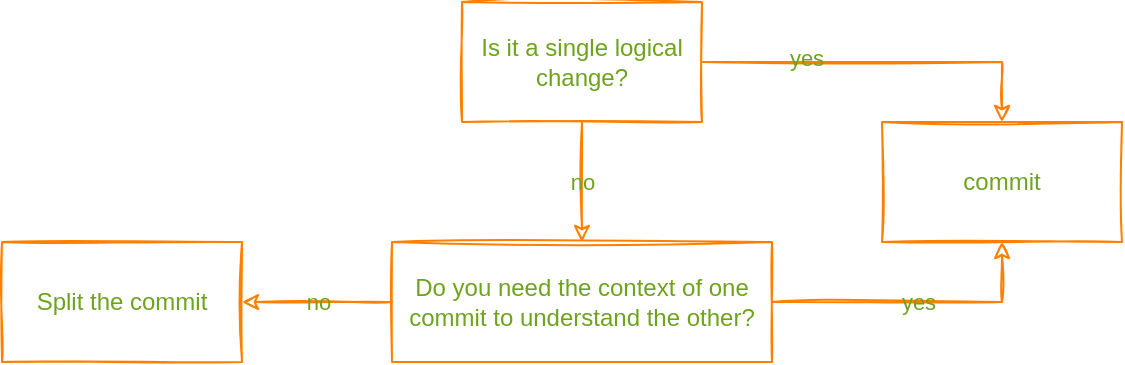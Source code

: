 <mxfile version="14.2.4" type="embed">
    <diagram id="wUoTM7aaQB9_sOSchpHY" name="Page-1">
        <mxGraphModel dx="734" dy="437" grid="1" gridSize="10" guides="1" tooltips="1" connect="1" arrows="1" fold="1" page="1" pageScale="1" pageWidth="1169" pageHeight="827" math="0" shadow="0">
            <root>
                <mxCell id="0"/>
                <mxCell id="1" parent="0"/>
                <mxCell id="7" value="no" style="edgeStyle=orthogonalEdgeStyle;rounded=0;orthogonalLoop=1;jettySize=auto;html=1;entryX=0.5;entryY=0;entryDx=0;entryDy=0;labelBackgroundColor=none;fontColor=#6EA31D;strokeColor=#FF8000;sketch=1;fillOpacity=0;" edge="1" parent="1" source="2" target="4">
                    <mxGeometry relative="1" as="geometry"/>
                </mxCell>
                <mxCell id="8" style="edgeStyle=orthogonalEdgeStyle;rounded=0;orthogonalLoop=1;jettySize=auto;html=1;entryX=0.5;entryY=0;entryDx=0;entryDy=0;labelBackgroundColor=none;fontColor=#6EA31D;strokeColor=#FF8000;sketch=1;fillOpacity=0;" edge="1" parent="1" source="2" target="3">
                    <mxGeometry relative="1" as="geometry"/>
                </mxCell>
                <mxCell id="10" value="yes" style="edgeLabel;html=1;align=center;verticalAlign=middle;resizable=0;points=[];labelBackgroundColor=none;fontColor=#6EA31D;" vertex="1" connectable="0" parent="8">
                    <mxGeometry x="-0.426" y="2" relative="1" as="geometry">
                        <mxPoint as="offset"/>
                    </mxGeometry>
                </mxCell>
                <mxCell id="2" value="Is it a single logical change?" style="whiteSpace=wrap;html=1;labelBackgroundColor=none;fontColor=#6EA31D;strokeColor=#FF8000;sketch=1;fillOpacity=0;" vertex="1" parent="1">
                    <mxGeometry x="250" y="70" width="120" height="60" as="geometry"/>
                </mxCell>
                <mxCell id="3" value="commit" style="whiteSpace=wrap;html=1;labelBackgroundColor=none;fontColor=#6EA31D;sketch=1;strokeColor=#FF8000;fillOpacity=0;" vertex="1" parent="1">
                    <mxGeometry x="460" y="130" width="120" height="60" as="geometry"/>
                </mxCell>
                <mxCell id="6" value="no" style="edgeStyle=orthogonalEdgeStyle;rounded=0;orthogonalLoop=1;jettySize=auto;html=1;entryX=1;entryY=0.5;entryDx=0;entryDy=0;labelBackgroundColor=none;fontColor=#6EA31D;strokeColor=#FF8000;sketch=1;fillOpacity=0;" edge="1" parent="1" source="4" target="5">
                    <mxGeometry relative="1" as="geometry"/>
                </mxCell>
                <mxCell id="9" value="yes" style="edgeStyle=orthogonalEdgeStyle;rounded=0;orthogonalLoop=1;jettySize=auto;html=1;entryX=0.5;entryY=1;entryDx=0;entryDy=0;labelBackgroundColor=none;fontColor=#6EA31D;strokeColor=#FF8000;sketch=1;fillOpacity=0;" edge="1" parent="1" source="4" target="3">
                    <mxGeometry relative="1" as="geometry"/>
                </mxCell>
                <mxCell id="4" value="Do you need the context of one commit to understand the other?" style="whiteSpace=wrap;html=1;labelBackgroundColor=none;fontColor=#6EA31D;strokeColor=#FF8000;sketch=1;fillOpacity=0;" vertex="1" parent="1">
                    <mxGeometry x="215" y="190" width="190" height="60" as="geometry"/>
                </mxCell>
                <mxCell id="5" value="Split the commit" style="whiteSpace=wrap;html=1;labelBackgroundColor=none;fontColor=#6EA31D;strokeColor=#FF8000;sketch=1;fillOpacity=0;" vertex="1" parent="1">
                    <mxGeometry x="20" y="190" width="120" height="60" as="geometry"/>
                </mxCell>
            </root>
        </mxGraphModel>
    </diagram>
</mxfile>